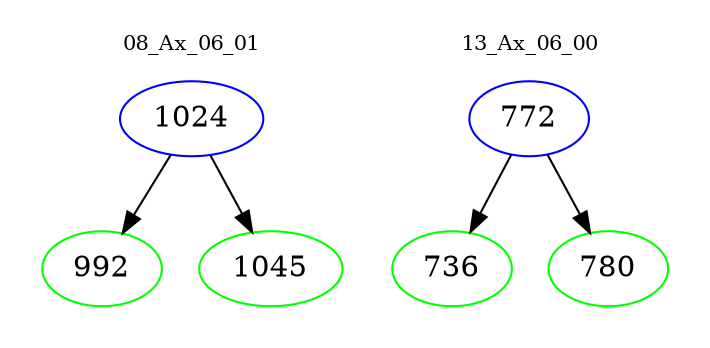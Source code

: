 digraph{
subgraph cluster_0 {
color = white
label = "08_Ax_06_01";
fontsize=10;
T0_1024 [label="1024", color="blue"]
T0_1024 -> T0_992 [color="black"]
T0_992 [label="992", color="green"]
T0_1024 -> T0_1045 [color="black"]
T0_1045 [label="1045", color="green"]
}
subgraph cluster_1 {
color = white
label = "13_Ax_06_00";
fontsize=10;
T1_772 [label="772", color="blue"]
T1_772 -> T1_736 [color="black"]
T1_736 [label="736", color="green"]
T1_772 -> T1_780 [color="black"]
T1_780 [label="780", color="green"]
}
}
